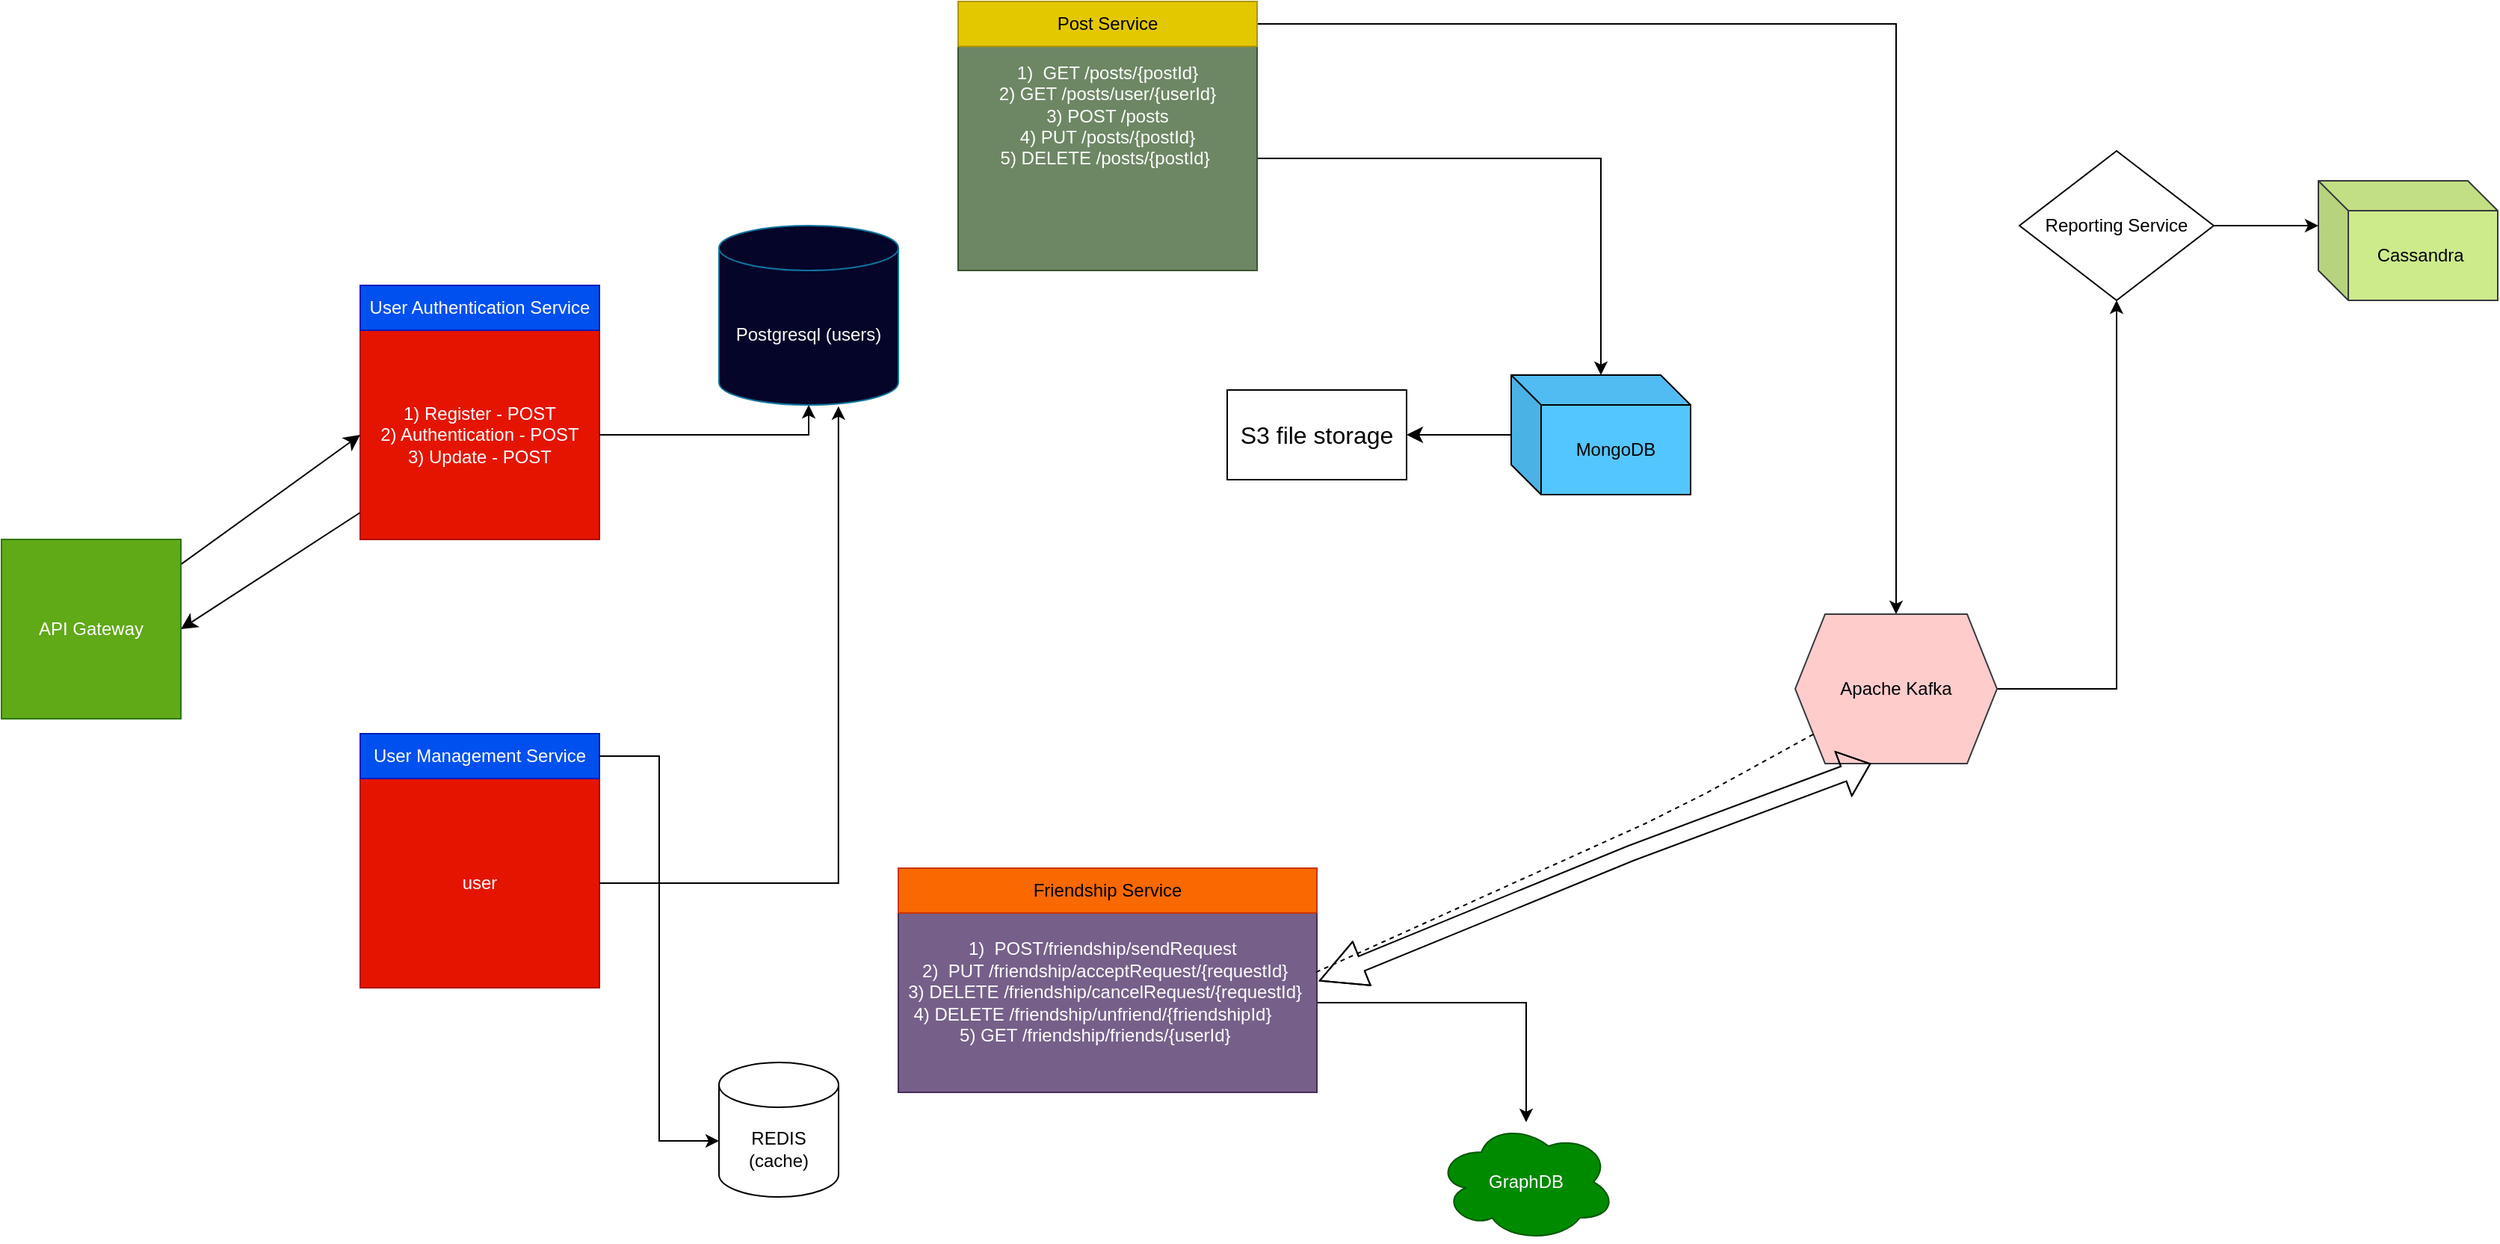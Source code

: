 <mxfile version="22.1.5" type="device">
  <diagram name="Page-1" id="VAIeuU6o7ZE0KU_gJo5t">
    <mxGraphModel dx="1290" dy="557" grid="1" gridSize="10" guides="1" tooltips="1" connect="1" arrows="1" fold="1" page="1" pageScale="1" pageWidth="850" pageHeight="1100" math="0" shadow="0">
      <root>
        <mxCell id="0" />
        <mxCell id="1" parent="0" />
        <mxCell id="BNTisvWChxU5F5xub0_A-2" style="edgeStyle=none;curved=1;rounded=0;orthogonalLoop=1;jettySize=auto;html=1;entryX=1;entryY=0.5;entryDx=0;entryDy=0;fontSize=12;startSize=8;endSize=8;" parent="1" source="j-PgfeKj9e3DWOSfOx2q-2" target="j-PgfeKj9e3DWOSfOx2q-4" edge="1">
          <mxGeometry relative="1" as="geometry" />
        </mxCell>
        <mxCell id="j-PgfeKj9e3DWOSfOx2q-2" value="1) Register - POST&lt;br&gt;2) Authentication - POST&lt;br&gt;3) Update - POST" style="rounded=0;whiteSpace=wrap;html=1;fillColor=#e51400;strokeColor=#B20000;fontColor=#ffffff;" parent="1" vertex="1">
          <mxGeometry x="400" y="260" width="160" height="140" as="geometry" />
        </mxCell>
        <mxCell id="j-PgfeKj9e3DWOSfOx2q-3" value="User Authentication Service" style="text;html=1;strokeColor=#001DBC;fillColor=#0050ef;align=center;verticalAlign=middle;whiteSpace=wrap;rounded=0;fontColor=#ffffff;" parent="1" vertex="1">
          <mxGeometry x="400" y="230" width="160" height="30" as="geometry" />
        </mxCell>
        <mxCell id="BNTisvWChxU5F5xub0_A-1" style="edgeStyle=none;curved=1;rounded=0;orthogonalLoop=1;jettySize=auto;html=1;entryX=0;entryY=0.5;entryDx=0;entryDy=0;fontSize=12;startSize=8;endSize=8;" parent="1" source="j-PgfeKj9e3DWOSfOx2q-4" target="j-PgfeKj9e3DWOSfOx2q-2" edge="1">
          <mxGeometry relative="1" as="geometry" />
        </mxCell>
        <mxCell id="j-PgfeKj9e3DWOSfOx2q-4" value="API Gateway" style="whiteSpace=wrap;html=1;aspect=fixed;fillColor=#60a917;fontColor=#ffffff;strokeColor=#2D7600;" parent="1" vertex="1">
          <mxGeometry x="160" y="400" width="120" height="120" as="geometry" />
        </mxCell>
        <mxCell id="j-PgfeKj9e3DWOSfOx2q-5" value="user" style="rounded=0;whiteSpace=wrap;html=1;fillColor=#e51400;strokeColor=#B20000;fontColor=#ffffff;" parent="1" vertex="1">
          <mxGeometry x="400" y="560" width="160" height="140" as="geometry" />
        </mxCell>
        <mxCell id="j-PgfeKj9e3DWOSfOx2q-7" value="User Management Service" style="text;html=1;strokeColor=#001DBC;fillColor=#0050ef;align=center;verticalAlign=middle;whiteSpace=wrap;rounded=0;fontColor=#ffffff;" parent="1" vertex="1">
          <mxGeometry x="400" y="530" width="160" height="30" as="geometry" />
        </mxCell>
        <mxCell id="j-PgfeKj9e3DWOSfOx2q-9" value="Postgresql (users)" style="shape=cylinder3;whiteSpace=wrap;html=1;boundedLbl=1;backgroundOutline=1;size=15;fillColor=#050429;strokeColor=#10739e;fontColor=#FCFCFC;" parent="1" vertex="1">
          <mxGeometry x="640" y="190" width="120" height="120" as="geometry" />
        </mxCell>
        <mxCell id="j-PgfeKj9e3DWOSfOx2q-10" style="edgeStyle=orthogonalEdgeStyle;rounded=0;orthogonalLoop=1;jettySize=auto;html=1;entryX=0.5;entryY=1;entryDx=0;entryDy=0;entryPerimeter=0;" parent="1" source="j-PgfeKj9e3DWOSfOx2q-2" target="j-PgfeKj9e3DWOSfOx2q-9" edge="1">
          <mxGeometry relative="1" as="geometry" />
        </mxCell>
        <mxCell id="j-PgfeKj9e3DWOSfOx2q-11" style="edgeStyle=orthogonalEdgeStyle;rounded=0;orthogonalLoop=1;jettySize=auto;html=1;entryX=0.666;entryY=1.007;entryDx=0;entryDy=0;entryPerimeter=0;" parent="1" source="j-PgfeKj9e3DWOSfOx2q-5" target="j-PgfeKj9e3DWOSfOx2q-9" edge="1">
          <mxGeometry relative="1" as="geometry" />
        </mxCell>
        <mxCell id="j-PgfeKj9e3DWOSfOx2q-12" value="REDIS (cache)" style="shape=cylinder3;whiteSpace=wrap;html=1;boundedLbl=1;backgroundOutline=1;size=15;" parent="1" vertex="1">
          <mxGeometry x="640" y="750" width="80" height="90" as="geometry" />
        </mxCell>
        <mxCell id="j-PgfeKj9e3DWOSfOx2q-14" style="edgeStyle=orthogonalEdgeStyle;rounded=0;orthogonalLoop=1;jettySize=auto;html=1;entryX=0;entryY=0;entryDx=0;entryDy=52.5;entryPerimeter=0;" parent="1" source="j-PgfeKj9e3DWOSfOx2q-7" target="j-PgfeKj9e3DWOSfOx2q-12" edge="1">
          <mxGeometry relative="1" as="geometry" />
        </mxCell>
        <mxCell id="j-PgfeKj9e3DWOSfOx2q-20" style="edgeStyle=orthogonalEdgeStyle;rounded=0;orthogonalLoop=1;jettySize=auto;html=1;" parent="1" source="j-PgfeKj9e3DWOSfOx2q-15" target="j-PgfeKj9e3DWOSfOx2q-19" edge="1">
          <mxGeometry relative="1" as="geometry" />
        </mxCell>
        <mxCell id="j-PgfeKj9e3DWOSfOx2q-15" value="1)&amp;nbsp; GET /posts/{postId}&lt;br&gt;2) GET /posts/user/{userId}&lt;br&gt;3) POST /posts&lt;br&gt;4) PUT   /posts/{postId}&lt;br&gt;5) DELETE /posts/{postId}&amp;nbsp;&lt;br&gt;&amp;nbsp; &amp;nbsp;&lt;br&gt;&amp;nbsp;&lt;br&gt;&amp;nbsp;&lt;br&gt;&amp;nbsp;&amp;nbsp;" style="rounded=0;whiteSpace=wrap;html=1;fillColor=#6d8764;strokeColor=#3A5431;fontColor=#ffffff;" parent="1" vertex="1">
          <mxGeometry x="800" y="70" width="200" height="150" as="geometry" />
        </mxCell>
        <mxCell id="j-PgfeKj9e3DWOSfOx2q-42" style="edgeStyle=orthogonalEdgeStyle;rounded=0;orthogonalLoop=1;jettySize=auto;html=1;entryX=0.5;entryY=0;entryDx=0;entryDy=0;" parent="1" source="j-PgfeKj9e3DWOSfOx2q-16" target="j-PgfeKj9e3DWOSfOx2q-24" edge="1">
          <mxGeometry relative="1" as="geometry" />
        </mxCell>
        <mxCell id="j-PgfeKj9e3DWOSfOx2q-16" value="Post Service" style="text;html=1;strokeColor=#B09500;fillColor=#e3c800;align=center;verticalAlign=middle;whiteSpace=wrap;rounded=0;fontColor=#000000;" parent="1" vertex="1">
          <mxGeometry x="800" y="40" width="200" height="30" as="geometry" />
        </mxCell>
        <mxCell id="j-PgfeKj9e3DWOSfOx2q-37" style="edgeStyle=orthogonalEdgeStyle;rounded=0;orthogonalLoop=1;jettySize=auto;html=1;" parent="1" source="j-PgfeKj9e3DWOSfOx2q-17" target="j-PgfeKj9e3DWOSfOx2q-21" edge="1">
          <mxGeometry relative="1" as="geometry" />
        </mxCell>
        <mxCell id="j-PgfeKj9e3DWOSfOx2q-17" value="&lt;br&gt;&lt;br&gt;&lt;br&gt;1)&amp;nbsp; POST/friendship/sendRequest&amp;nbsp;&amp;nbsp;&lt;br&gt;2)&amp;nbsp; PUT /friendship/acceptRequest/{requestId}&amp;nbsp;&lt;br&gt;3) DELETE /friendship/cancelRequest/{requestId}&amp;nbsp;&lt;br&gt;4) DELETE   /friendship/unfriend/{friendshipId}&amp;nbsp; &amp;nbsp; &amp;nbsp;&amp;nbsp;&lt;br&gt;5) GET   /friendship/friends/{userId}&amp;nbsp; &amp;nbsp; &amp;nbsp;&lt;br&gt;&amp;nbsp; &amp;nbsp;&lt;br&gt;&amp;nbsp;&lt;br&gt;&amp;nbsp;&lt;br&gt;&amp;nbsp;&amp;nbsp;" style="rounded=0;whiteSpace=wrap;html=1;fillColor=#76608a;strokeColor=#432D57;fontColor=#ffffff;" parent="1" vertex="1">
          <mxGeometry x="760" y="650" width="280" height="120" as="geometry" />
        </mxCell>
        <mxCell id="j-PgfeKj9e3DWOSfOx2q-18" value="Friendship Service" style="text;html=1;strokeColor=#C73500;fillColor=#fa6800;align=center;verticalAlign=middle;whiteSpace=wrap;rounded=0;fontColor=#000000;" parent="1" vertex="1">
          <mxGeometry x="760" y="620" width="280" height="30" as="geometry" />
        </mxCell>
        <mxCell id="BNTisvWChxU5F5xub0_A-4" value="" style="edgeStyle=none;curved=1;rounded=0;orthogonalLoop=1;jettySize=auto;html=1;fontSize=12;startSize=8;endSize=8;" parent="1" source="j-PgfeKj9e3DWOSfOx2q-19" target="BNTisvWChxU5F5xub0_A-3" edge="1">
          <mxGeometry relative="1" as="geometry" />
        </mxCell>
        <mxCell id="j-PgfeKj9e3DWOSfOx2q-19" value="MongoDB" style="shape=cube;whiteSpace=wrap;html=1;boundedLbl=1;backgroundOutline=1;darkOpacity=0.05;darkOpacity2=0.1;fillColor=#54C6FF;" parent="1" vertex="1">
          <mxGeometry x="1170" y="290" width="120" height="80" as="geometry" />
        </mxCell>
        <mxCell id="j-PgfeKj9e3DWOSfOx2q-21" value="GraphDB" style="ellipse;shape=cloud;whiteSpace=wrap;html=1;fillColor=#008a00;fontColor=#ffffff;strokeColor=#005700;" parent="1" vertex="1">
          <mxGeometry x="1120" y="790" width="120" height="80" as="geometry" />
        </mxCell>
        <mxCell id="j-PgfeKj9e3DWOSfOx2q-45" style="edgeStyle=orthogonalEdgeStyle;rounded=0;orthogonalLoop=1;jettySize=auto;html=1;entryX=0.5;entryY=1;entryDx=0;entryDy=0;" parent="1" source="j-PgfeKj9e3DWOSfOx2q-24" target="j-PgfeKj9e3DWOSfOx2q-29" edge="1">
          <mxGeometry relative="1" as="geometry" />
        </mxCell>
        <mxCell id="j-PgfeKj9e3DWOSfOx2q-24" value="Apache Kafka" style="shape=hexagon;perimeter=hexagonPerimeter2;whiteSpace=wrap;html=1;fixedSize=1;fillColor=#ffcccc;strokeColor=#36393d;" parent="1" vertex="1">
          <mxGeometry x="1360" y="450" width="135" height="100" as="geometry" />
        </mxCell>
        <mxCell id="j-PgfeKj9e3DWOSfOx2q-29" value="Reporting Service" style="rhombus;whiteSpace=wrap;html=1;" parent="1" vertex="1">
          <mxGeometry x="1510" y="140" width="130" height="100" as="geometry" />
        </mxCell>
        <mxCell id="j-PgfeKj9e3DWOSfOx2q-30" value="Cassandra&amp;nbsp;" style="shape=cube;whiteSpace=wrap;html=1;boundedLbl=1;backgroundOutline=1;darkOpacity=0.05;darkOpacity2=0.1;fillColor=#cdeb8b;strokeColor=#36393d;" parent="1" vertex="1">
          <mxGeometry x="1710" y="160" width="120" height="80" as="geometry" />
        </mxCell>
        <mxCell id="j-PgfeKj9e3DWOSfOx2q-33" value="" style="endArrow=none;dashed=1;html=1;rounded=0;exitX=0.998;exitY=0.33;exitDx=0;exitDy=0;exitPerimeter=0;" parent="1" source="j-PgfeKj9e3DWOSfOx2q-17" target="j-PgfeKj9e3DWOSfOx2q-24" edge="1">
          <mxGeometry width="50" height="50" relative="1" as="geometry">
            <mxPoint x="1090" y="590" as="sourcePoint" />
            <mxPoint x="1140" y="540" as="targetPoint" />
            <Array as="points">
              <mxPoint x="1260" y="590" />
              <mxPoint x="1300" y="570" />
            </Array>
          </mxGeometry>
        </mxCell>
        <mxCell id="j-PgfeKj9e3DWOSfOx2q-35" style="edgeStyle=orthogonalEdgeStyle;rounded=0;orthogonalLoop=1;jettySize=auto;html=1;entryX=0;entryY=0;entryDx=0;entryDy=30;entryPerimeter=0;" parent="1" source="j-PgfeKj9e3DWOSfOx2q-29" target="j-PgfeKj9e3DWOSfOx2q-30" edge="1">
          <mxGeometry relative="1" as="geometry" />
        </mxCell>
        <mxCell id="j-PgfeKj9e3DWOSfOx2q-46" value="" style="shape=flexArrow;endArrow=classic;startArrow=classic;html=1;rounded=0;width=10.526;startSize=9.768;exitX=1.005;exitY=0.379;exitDx=0;exitDy=0;exitPerimeter=0;entryX=0.375;entryY=1;entryDx=0;entryDy=0;" parent="1" source="j-PgfeKj9e3DWOSfOx2q-17" target="j-PgfeKj9e3DWOSfOx2q-24" edge="1">
          <mxGeometry width="100" height="100" relative="1" as="geometry">
            <mxPoint x="1175" y="630" as="sourcePoint" />
            <mxPoint x="1275" y="530" as="targetPoint" />
            <Array as="points">
              <mxPoint x="1250" y="610" />
            </Array>
          </mxGeometry>
        </mxCell>
        <mxCell id="BNTisvWChxU5F5xub0_A-3" value="S3 file storage" style="whiteSpace=wrap;html=1;fontSize=16;" parent="1" vertex="1">
          <mxGeometry x="980" y="300" width="120" height="60" as="geometry" />
        </mxCell>
      </root>
    </mxGraphModel>
  </diagram>
</mxfile>
